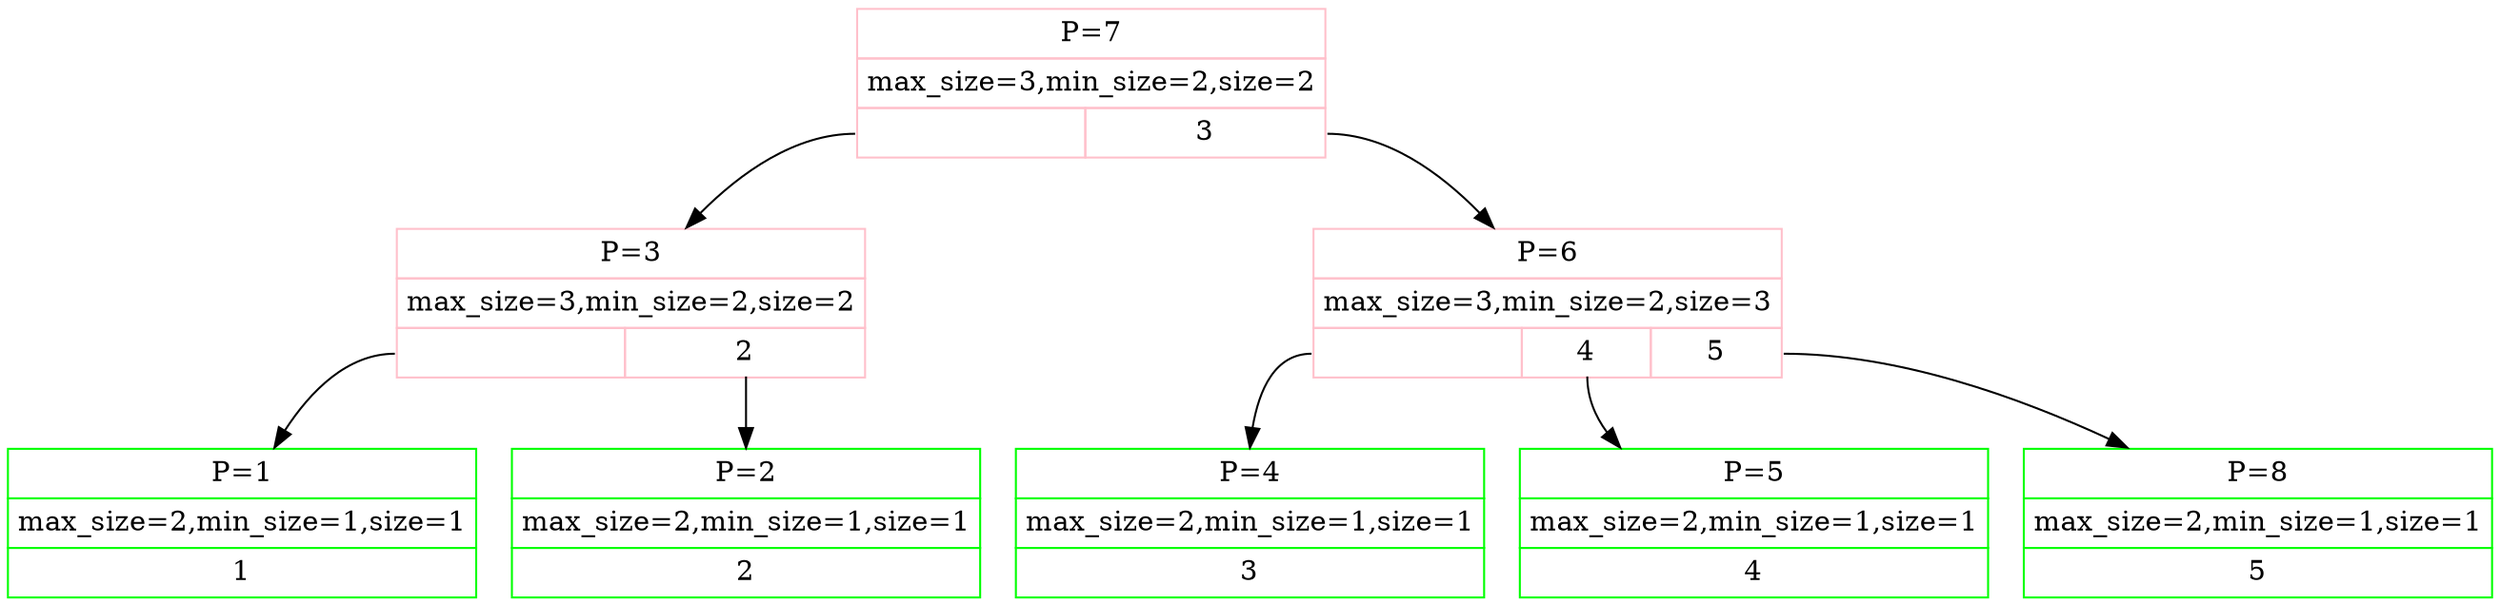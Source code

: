 digraph G {
INT_7[shape=plain color=pink label=<<TABLE BORDER="0" CELLBORDER="1" CELLSPACING="0" CELLPADDING="4">
<TR><TD COLSPAN="2">P=7</TD></TR>
<TR><TD COLSPAN="2">max_size=3,min_size=2,size=2</TD></TR>
<TR><TD PORT="p3"> </TD>
<TD PORT="p6">3</TD>
</TR></TABLE>>];
INT_3[shape=plain color=pink label=<<TABLE BORDER="0" CELLBORDER="1" CELLSPACING="0" CELLPADDING="4">
<TR><TD COLSPAN="2">P=3</TD></TR>
<TR><TD COLSPAN="2">max_size=3,min_size=2,size=2</TD></TR>
<TR><TD PORT="p1"> </TD>
<TD PORT="p2">2</TD>
</TR></TABLE>>];
INT_7:p3 -> INT_3;
LEAF_1[shape=plain color=green label=<<TABLE BORDER="0" CELLBORDER="1" CELLSPACING="0" CELLPADDING="4">
<TR><TD COLSPAN="1">P=1</TD></TR>
<TR><TD COLSPAN="1">max_size=2,min_size=1,size=1</TD></TR>
<TR><TD>1</TD>
</TR></TABLE>>];
INT_3:p1 -> LEAF_1;
LEAF_2[shape=plain color=green label=<<TABLE BORDER="0" CELLBORDER="1" CELLSPACING="0" CELLPADDING="4">
<TR><TD COLSPAN="1">P=2</TD></TR>
<TR><TD COLSPAN="1">max_size=2,min_size=1,size=1</TD></TR>
<TR><TD>2</TD>
</TR></TABLE>>];
INT_3:p2 -> LEAF_2;
INT_6[shape=plain color=pink label=<<TABLE BORDER="0" CELLBORDER="1" CELLSPACING="0" CELLPADDING="4">
<TR><TD COLSPAN="3">P=6</TD></TR>
<TR><TD COLSPAN="3">max_size=3,min_size=2,size=3</TD></TR>
<TR><TD PORT="p4"> </TD>
<TD PORT="p5">4</TD>
<TD PORT="p8">5</TD>
</TR></TABLE>>];
INT_7:p6 -> INT_6;
LEAF_4[shape=plain color=green label=<<TABLE BORDER="0" CELLBORDER="1" CELLSPACING="0" CELLPADDING="4">
<TR><TD COLSPAN="1">P=4</TD></TR>
<TR><TD COLSPAN="1">max_size=2,min_size=1,size=1</TD></TR>
<TR><TD>3</TD>
</TR></TABLE>>];
INT_6:p4 -> LEAF_4;
LEAF_5[shape=plain color=green label=<<TABLE BORDER="0" CELLBORDER="1" CELLSPACING="0" CELLPADDING="4">
<TR><TD COLSPAN="1">P=5</TD></TR>
<TR><TD COLSPAN="1">max_size=2,min_size=1,size=1</TD></TR>
<TR><TD>4</TD>
</TR></TABLE>>];
INT_6:p5 -> LEAF_5;
LEAF_8[shape=plain color=green label=<<TABLE BORDER="0" CELLBORDER="1" CELLSPACING="0" CELLPADDING="4">
<TR><TD COLSPAN="1">P=8</TD></TR>
<TR><TD COLSPAN="1">max_size=2,min_size=1,size=1</TD></TR>
<TR><TD>5</TD>
</TR></TABLE>>];
INT_6:p8 -> LEAF_8;
{rank=same INT_3 INT_6};
}

